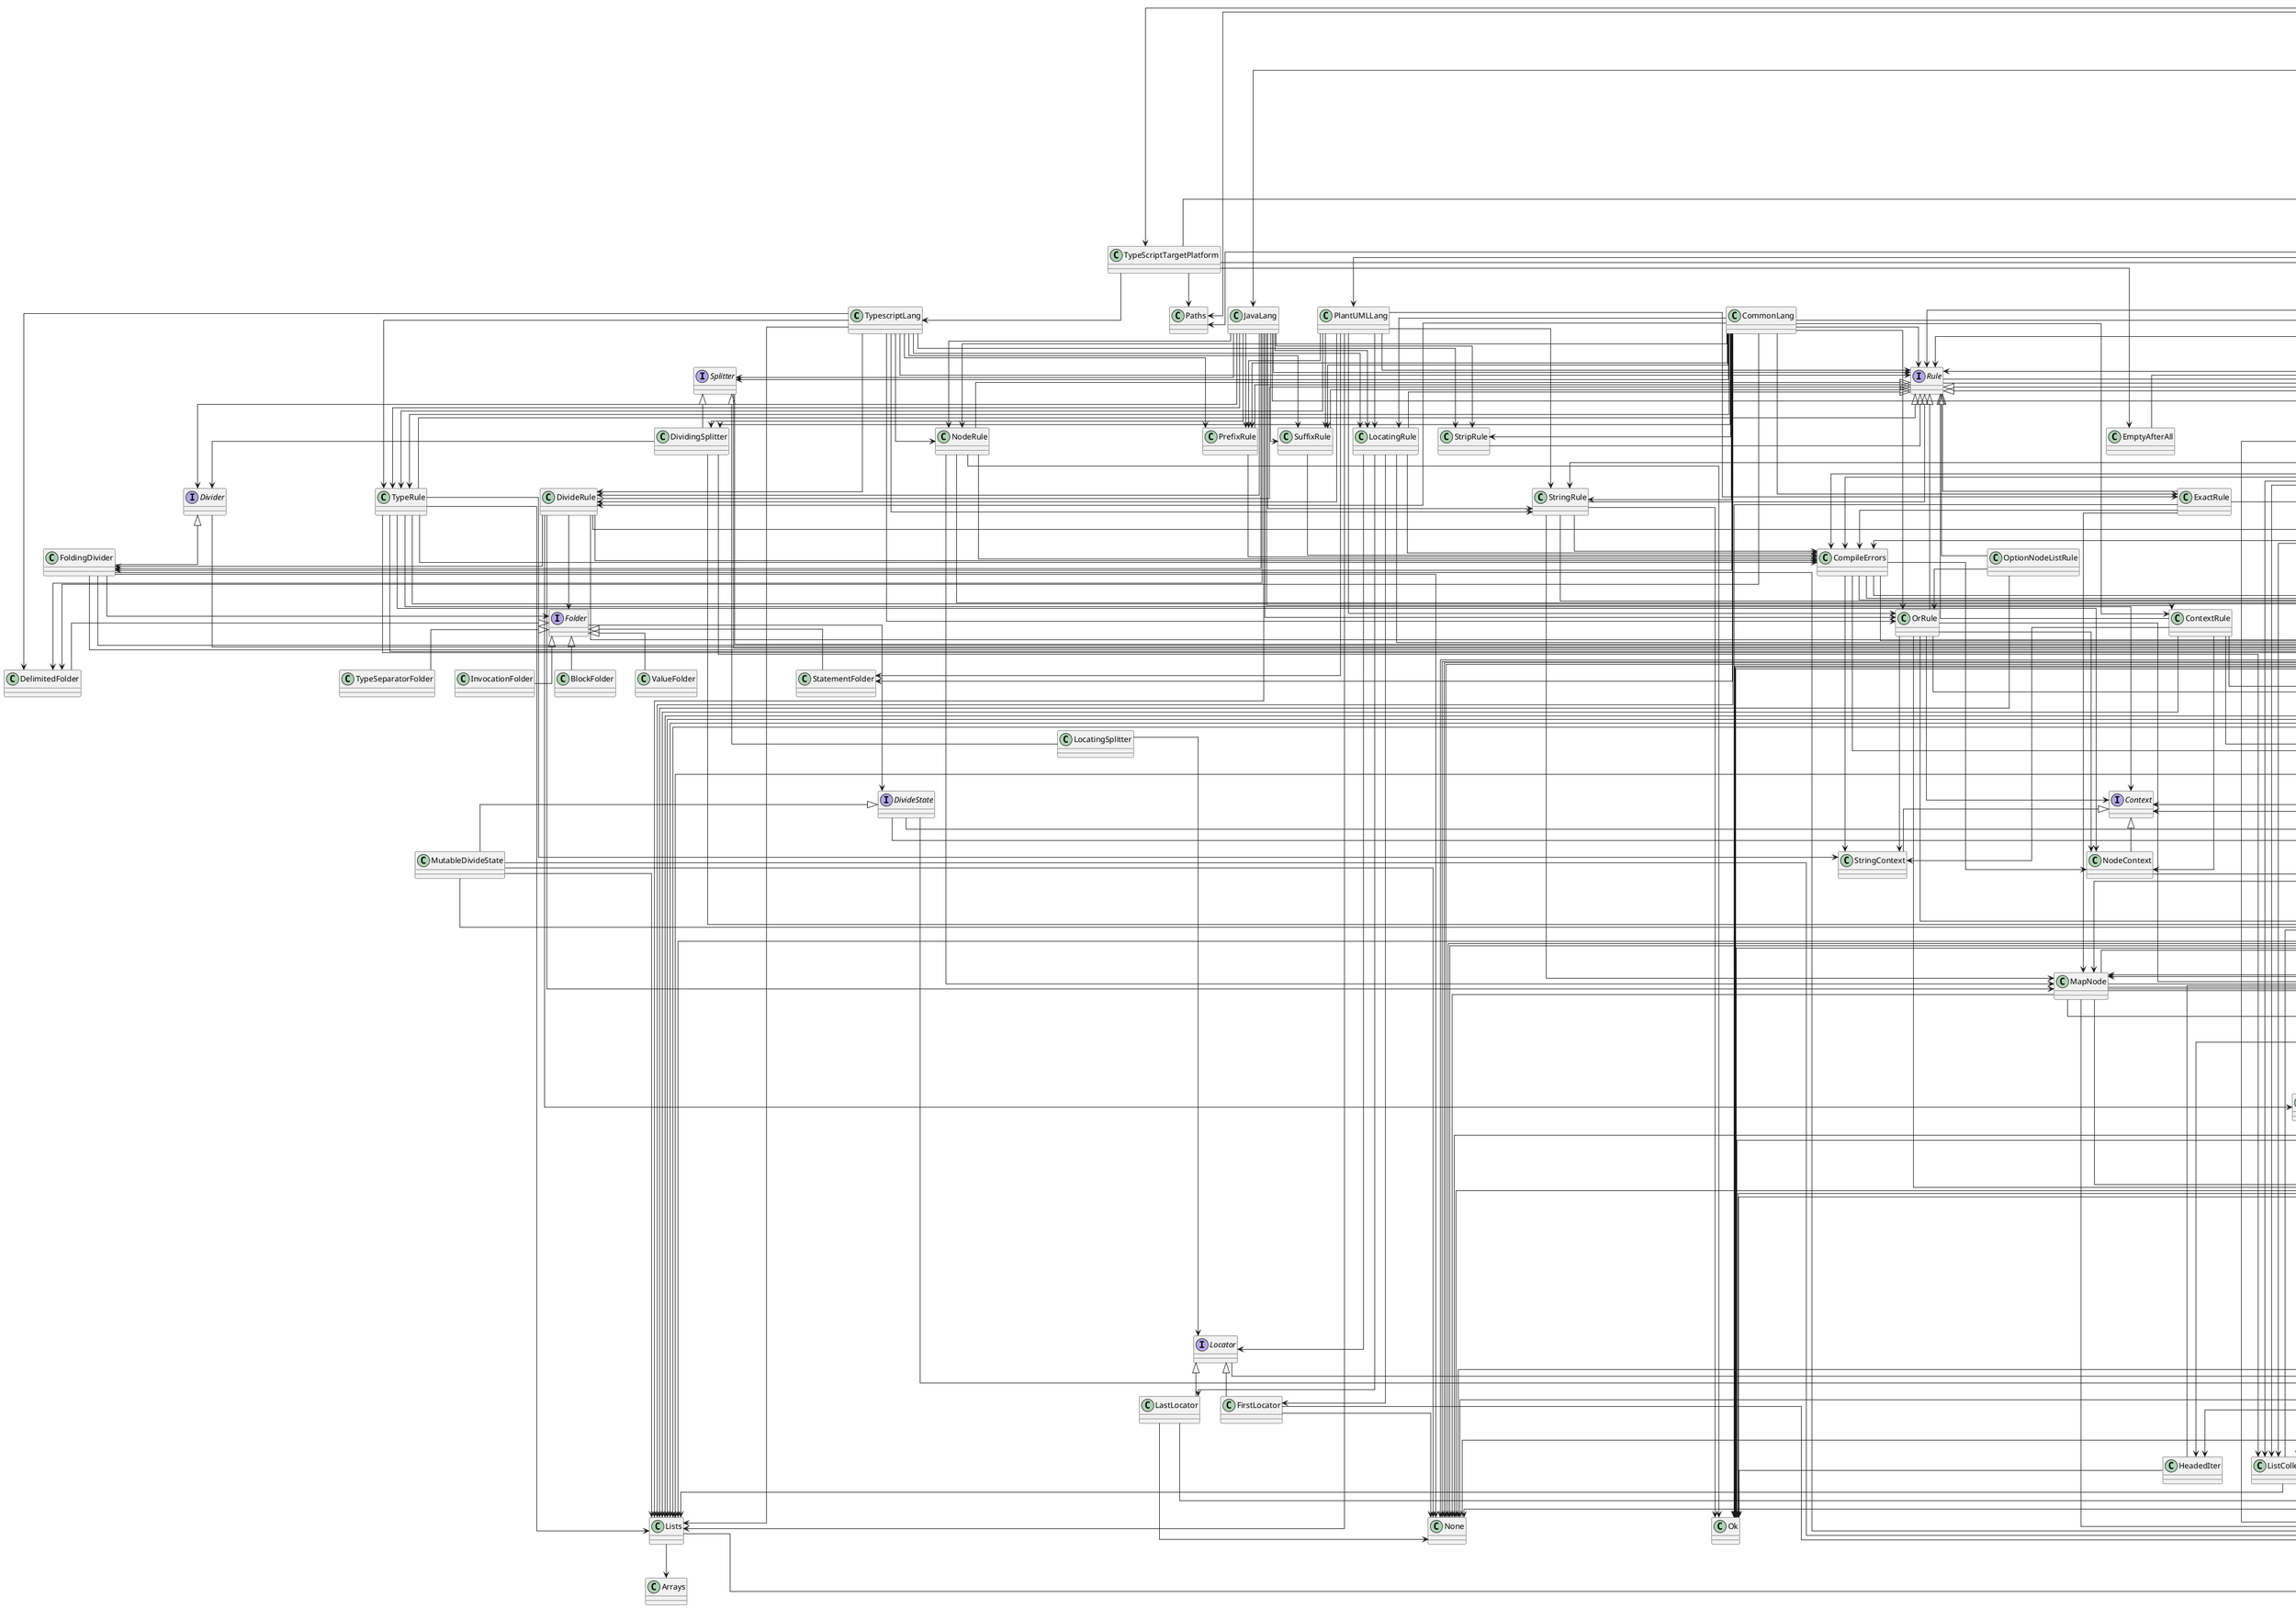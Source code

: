 @startuml
skinparam linetype ortho
class TypescriptLang

class TypeScriptTargetPlatform
TargetPlatform <|-- TypeScriptTargetPlatform

interface Targets

interface Unit

interface List

interface TargetPlatform

interface ParseUnit

class Joiner
Collector <|-- Joiner

class ListCollector
Collector <|-- ListCollector

class FlattenJava
Passer <|-- FlattenJava

class Maps

class Tuple2

class ApplicationError
Error <|-- ApplicationError

class StagedCompiler
Compiler <|-- StagedCompiler

interface LazyRule
Rule <|-- LazyRule

interface Compiler

class MapCollector
Collector <|-- MapCollector

class ImmutableCompileError
CompileError <|-- ImmutableCompileError

interface NodeList

interface Folder

class LastSelector
Selector <|-- LastSelector

class RuleGenerator
Generator <|-- RuleGenerator

interface Passer

class InlineCompileResult
CompileResult <|-- InlineCompileResult

class RuleLexer
Lexer <|-- RuleLexer

class CompileApplication
Application <|-- CompileApplication

class MapUnitSet
UnitSet <|-- MapUnitSet

class OrState

class InlinePassResult
ParseResult <|-- InlinePassResult

interface ParseState

interface Rule

class CompileResultCollector
Collector <|-- CompileResultCollector

interface Error

class PathTargets
Targets <|-- PathTargets

class Location

class SingleHead
Head <|-- SingleHead

interface Option

class StripRule
Rule <|-- StripRule

class CompileErrors

class Ok
Result <|-- Ok

interface Parser
Stage <|-- Parser

interface Lexer
Stage <|-- Lexer

class DivideRule
Rule <|-- DivideRule

interface IOResult

class LocatingRule
Rule <|-- LocatingRule

class SuffixRule
Rule <|-- SuffixRule

interface Result

interface AfterAll

class PlantUMLLang

interface ParseResult

class Main

class Console

class LastLocator
Locator <|-- LastLocator

class MutableDivideState
DivideState <|-- MutableDivideState

interface CompileError
Error <|-- CompileError

interface Locator

class TypeSeparatorFolder
Folder <|-- TypeSeparatorFolder

class UnitSetCollector
Collector <|-- UnitSetCollector

class SimpleUnit
Unit <|-- SimpleUnit

class ContextRule
Rule <|-- ContextRule

interface Selector

interface UnitSet

class RangeHead
Head <|-- RangeHead

interface Source

class ParseUnitImpl
ParseUnit <|-- ParseUnitImpl

class FlatMapHead
Head <|-- FlatMapHead

class FoldingDivider
Divider <|-- FoldingDivider

class Lists

class CommonLang

class InvocationFolder
Folder <|-- InvocationFolder

class JavaLang

interface Filter

class StringRule
Rule <|-- StringRule

class ThrowableError
Error <|-- ThrowableError

class None
Option <|-- None

class JVMList
List <|-- JVMList

class ResultCollector
Collector <|-- ResultCollector

interface Head

class StatementFolder
Folder <|-- StatementFolder

interface Generator
Stage <|-- Generator

class Max
Collector <|-- Max

class NodeContext
Context <|-- NodeContext

interface CompileResult

class DividingSplitter
Splitter <|-- DividingSplitter

class EmptyHead
Head <|-- EmptyHead

class NodeListCollector
Collector <|-- NodeListCollector

class NumberFilter
Filter <|-- NumberFilter

interface Stage

class CompileResults

class PathSources
Sources <|-- PathSources

interface Map

interface DivideState

class PlantUMLTargetPlatform
TargetPlatform <|-- PlantUMLTargetPlatform

class MutableLazyRule
LazyRule <|-- MutableLazyRule

class JVMMap
Map <|-- JVMMap

class PrefixRule
Rule <|-- PrefixRule

class EmptyAfterAll
AfterAll <|-- EmptyAfterAll

class FirstSelector
Selector <|-- FirstSelector

class ExactRule
Rule <|-- ExactRule

class PathSource
Source <|-- PathSource

class StringContext
Context <|-- StringContext

class TypeRule
Rule <|-- TypeRule

class SymbolFilter
Filter <|-- SymbolFilter

class InlineNodeList
NodeList <|-- InlineNodeList

class FirstLocator
Locator <|-- FirstLocator

interface Node

class OrRule
Rule <|-- OrRule

interface Iter

class NodeRule
Rule <|-- NodeRule

class Iters

class BlockFolder
Folder <|-- BlockFolder

class ApplicationBuilder

class DelimitedFolder
Folder <|-- DelimitedFolder

class TypeScriptAfterPasser
Passer <|-- TypeScriptAfterPasser

interface Collector

class Some
Option <|-- Some

class LocatingSplitter
Splitter <|-- LocatingSplitter

interface Context

class MergeDiagram
AfterAll <|-- MergeDiagram

interface Sources

interface Application

class ImmutableParseState
ParseState <|-- ImmutableParseState

interface Divider

class TreeParser
Parser <|-- TreeParser

class Err
Result <|-- Err

class OptionNodeListRule
Rule <|-- OptionNodeListRule

class PlantUMLAfterPasser
Passer <|-- PlantUMLAfterPasser

class ValueFolder
Folder <|-- ValueFolder

class SafeFiles

class HeadedIter
Iter <|-- HeadedIter

interface Splitter

class MapNode
Node <|-- MapNode

class FilterRule
Rule <|-- FilterRule

class InlineIOResult
IOResult <|-- InlineIOResult

Iters --> Option
Iters --> EmptyHead
Iters --> HeadedIter
Iters --> RangeHead
Iters --> SingleHead
RangeHead --> None
RangeHead --> Some
MergeDiagram --> Option
MergeDiagram --> Tuple2
MergeDiagram --> List
MergeDiagram --> Lists
MergeDiagram --> Map
MergeDiagram --> Maps
MergeDiagram --> Iters
MergeDiagram --> ListCollector
MergeDiagram --> InlineNodeList
MergeDiagram --> MapNode
MergeDiagram --> NodeList
MergeDiagram --> Location
MergeDiagram --> MapUnitSet
MergeDiagram --> SimpleUnit
MergeDiagram --> UnitSet
Node --> Option
Node --> Tuple2
Node --> Iter
ParseState --> Location
ParseUnitImpl --> InlineNodeList
FlatMapHead --> None
FlatMapHead --> Iter
FlatMapHead --> Function
JVMList --> None
JVMList --> Some
JVMList --> HeadedIter
JVMList --> RangeHead
JVMList --> ListCollector
JVMList --> ArrayList
MutableLazyRule --> None
MutableLazyRule --> Option
MutableLazyRule --> Some
MutableLazyRule --> CompileResult
MutableLazyRule --> CompileErrors
MutableLazyRule --> Node
OrState --> None
OrState --> Option
OrState --> Some
OrState --> List
OrState --> Lists
OrState --> Err
OrState --> Ok
OrState --> CompileResult
OrState --> CompileResults
OrState --> Context
OrState --> CompileError
OrState --> ImmutableCompileError
DivideRule --> CompileResultCollector
DivideRule --> CompileErrors
DivideRule --> MapNode
DivideRule --> NodeList
DivideRule --> NodeListCollector
DivideRule --> FoldingDivider
DivideRule --> Folder
Locator --> Option
ListCollector --> List
ListCollector --> Lists
Lists --> ArrayList
Lists --> Arrays
IOResult --> Result
IOResult --> IOException
IOResult --> Function
Stage --> CompileResult
Iter --> Option
Iter --> Collector
Iter --> Result
Iter --> BiFunction
Iter --> Function
Iter --> Predicate
Selector --> Option
Selector --> Tuple2
Selector --> List
PrefixRule --> CompileErrors
Head --> Option
NodeContext --> Node
NodeList --> Option
NodeList --> Iter
NodeList --> CompileResult
NodeList --> Function
SingleHead --> None
SingleHead --> Some
Sources --> IOResult
Sources --> UnitSet
Parser --> Node
Parser --> UnitSet
TreeParser --> Tuple2
TreeParser --> CompileResult
TreeParser --> CompileResultCollector
TreeParser --> CompileResults
TreeParser --> NodeList
TreeParser --> Location
TreeParser --> UnitSetCollector
TreeParser --> AfterAll
TreeParser --> ParseUnit
TreeParser --> ParseUnitImpl
TreeParser --> Passer
TreeParser --> Unit
InlineNodeList --> Some
InlineNodeList --> List
InlineNodeList --> Lists
InlineNodeList --> Joiner
InlineNodeList --> CompileResultCollector
UnitSet --> Iter
Rule --> CompileResult
Rule --> Node
RuleGenerator --> CompileResult
RuleGenerator --> CompileResultCollector
RuleGenerator --> Rule
RuleGenerator --> UnitSetCollector
RuleGenerator --> Unit
Map --> Tuple2
Map --> Iter
Map --> Function
Map --> Supplier
JVMMap --> JVMList
JVMMap --> ArrayList
Application --> Error
Application --> Option
Generator --> Node
Generator --> UnitSet
CompileResultCollector --> Ok
Max --> Optional
TypescriptLang --> Lists
TypescriptLang --> DivideRule
TypescriptLang --> LocatingRule
TypescriptLang --> NodeRule
TypescriptLang --> OrRule
TypescriptLang --> PrefixRule
TypescriptLang --> Rule
TypescriptLang --> StringRule
TypescriptLang --> StripRule
TypescriptLang --> SuffixRule
TypescriptLang --> TypeRule
TypescriptLang --> DelimitedFolder
MapNode --> None
MapNode --> Some
MapNode --> Map
MapNode --> Maps
MapNode --> Iters
MapNode --> Joiner
MapNode --> BiFunction
MapNode --> Function
Folder --> DivideState
FoldingDivider --> None
FoldingDivider --> Option
FoldingDivider --> Some
FoldingDivider --> Tuple2
FoldingDivider --> Folder
TargetPlatform --> Rule
TargetPlatform --> AfterAll
TargetPlatform --> Passer
TargetPlatform --> Path
MapCollector --> Tuple2
TypeScriptTargetPlatform --> TypeScriptAfterPasser
TypeScriptTargetPlatform --> TypescriptLang
TypeScriptTargetPlatform --> EmptyAfterAll
TypeScriptTargetPlatform --> Paths
EmptyHead --> None
CompileResults --> Ok
CompileResults --> Result
CompileResults --> CompileError
SafeFiles --> None
SafeFiles --> Option
SafeFiles --> Some
SafeFiles --> JVMList
SafeFiles --> Iter
SafeFiles --> Err
SafeFiles --> Ok
SafeFiles --> IOException
SafeFiles --> Files
SafeFiles --> Path
SafeFiles --> Collectors
SafeFiles --> Stream
Targets --> IOException
Targets --> Option
Targets --> UnitSet
StagedCompiler --> Node
StagedCompiler --> Generator
StagedCompiler --> Lexer
StagedCompiler --> Parser
MutableDivideState --> None
MutableDivideState --> Some
MutableDivideState --> List
MutableDivideState --> Lists
CompileApplication --> Some
CompileApplication --> Compiler
CompileApplication --> CompileError
CompileApplication --> ApplicationError
CompileApplication --> ThrowableError
CompileApplication --> Sources
CompileApplication --> Targets
CompileApplication --> UnitSet
CompileApplication --> IOException
ContextRule --> Lists
ContextRule --> NodeContext
ContextRule --> CompileError
ContextRule --> StringContext
ContextRule --> ImmutableCompileError
PlantUMLTargetPlatform --> PlantUMLAfterPasser
PlantUMLTargetPlatform --> MergeDiagram
PlantUMLTargetPlatform --> PlantUMLLang
PlantUMLTargetPlatform --> Paths
LocatingRule --> Tuple2
LocatingRule --> CompileErrors
LocatingRule --> FirstLocator
LocatingRule --> LastLocator
LocatingRule --> Locator
SuffixRule --> CompileErrors
JavaLang --> Lists
JavaLang --> ContextRule
JavaLang --> DivideRule
JavaLang --> FilterRule
JavaLang --> LocatingRule
JavaLang --> NodeRule
JavaLang --> OrRule
JavaLang --> PrefixRule
JavaLang --> Rule
JavaLang --> Splitter
JavaLang --> StringRule
JavaLang --> StripRule
JavaLang --> SuffixRule
JavaLang --> TypeRule
JavaLang --> Divider
JavaLang --> FoldingDivider
JavaLang --> DelimitedFolder
JavaLang --> DividingSplitter
PlantUMLLang --> Lists
PlantUMLLang --> DivideRule
PlantUMLLang --> ExactRule
PlantUMLLang --> LocatingRule
PlantUMLLang --> OrRule
PlantUMLLang --> PrefixRule
PlantUMLLang --> Rule
PlantUMLLang --> StringRule
PlantUMLLang --> SuffixRule
PlantUMLLang --> TypeRule
PlantUMLLang --> StatementFolder
CompileResult --> Tuple2
CompileResult --> Result
CompileResult --> CompileError
CompileResult --> BiFunction
CompileResult --> Function
CompileResult --> Supplier
FlattenJava --> Some
FlattenJava --> ListCollector
FlattenJava --> CompileResults
FlattenJava --> InlineNodeList
FlattenJava --> NodeList
FlattenJava --> InlinePassResult
FlattenJava --> ParseResult
FlattenJava --> ParseUnit
FlattenJava --> ParseUnitImpl
FilterRule --> CompileErrors
FilterRule --> Filter
FilterRule --> NumberFilter
FilterRule --> SymbolFilter
Unit --> CompileResult
Unit --> Location
Unit --> BiFunction
Unit --> Function
Passer --> Node
Passer --> ParseState
Result --> Tuple2
Result --> Function
Result --> Supplier
ApplicationBuilder --> Option
ApplicationBuilder --> Error
ApplicationBuilder --> Compiler
ApplicationBuilder --> StagedCompiler
ApplicationBuilder --> TargetPlatform
ApplicationBuilder --> Sources
ApplicationBuilder --> PathTargets
ApplicationBuilder --> Targets
ApplicationBuilder --> FlattenJava
ApplicationBuilder --> JavaLang
ApplicationBuilder --> AfterAll
ApplicationBuilder --> Passer
ApplicationBuilder --> Generator
ApplicationBuilder --> RuleGenerator
ApplicationBuilder --> Lexer
ApplicationBuilder --> RuleLexer
ApplicationBuilder --> Parser
ApplicationBuilder --> TreeParser
ApplicationBuilder --> Path
Maps --> HashMap
ParseUnit --> NodeList
ParseUnit --> ParseState
ParseUnit --> BiFunction
List --> Option
List --> Tuple2
List --> Iter
List --> BiFunction
ResultCollector --> Tuple2
ResultCollector --> Ok
ResultCollector --> Result
Compiler --> CompileResult
Compiler --> UnitSet
OrRule --> Iter
OrRule --> Context
OrRule --> NodeContext
OrRule --> StringContext
OrRule --> CompileError
OrRule --> List
OrRule --> Function
PathSource --> List
PathSource --> Lists
PathSource --> SafeFiles
PathSource --> Path
PathTargets --> Iters
PathTargets --> Location
PathTargets --> SafeFiles
PathTargets --> Unit
PathTargets --> Files
PathTargets --> Path
CompileErrors --> Err
CompileErrors --> CompileResult
CompileErrors --> CompileResults
CompileErrors --> NodeContext
CompileErrors --> StringContext
CompileErrors --> Node
CompileErrors --> ImmutableCompileError
DivideState --> Tuple2
DivideState --> Option
DivideState --> Iter
HeadedIter --> Ok
Lexer --> Node
Lexer --> UnitSet
Option --> Consumer
Option --> Function
Option --> Predicate
Option --> Supplier
StringRule --> Ok
StringRule --> CompileResults
StringRule --> CompileErrors
StringRule --> MapNode
InlinePassResult --> None
InlinePassResult --> Option
InlinePassResult --> Some
InlinePassResult --> Ok
InlinePassResult --> CompileResults
InlinePassResult --> ParseState
Source --> IOResult
Source --> Location
PathSources --> List
PathSources --> Iter
PathSources --> ListCollector
PathSources --> ResultCollector
PathSources --> Result
PathSources --> InlineIOResult
PathSources --> SafeFiles
PathSources --> SimpleUnit
PathSources --> Unit
PathSources --> IOException
PathSources --> Files
PathSources --> Path
MapUnitSet --> Tuple2
MapUnitSet --> Map
MapUnitSet --> Maps
MapUnitSet --> Location
ThrowableError --> PrintWriter
ThrowableError --> StringWriter
ExactRule --> Ok
ExactRule --> CompileResults
ExactRule --> CompileErrors
ExactRule --> MapNode
UnitSetCollector --> MapUnitSet
UnitSetCollector --> Unit
UnitSetCollector --> UnitSet
LocatingSplitter --> Locator
FirstLocator --> None
FirstLocator --> Some
AfterAll --> Node
Joiner --> None
Joiner --> Option
Joiner --> Some
LastLocator --> None
LastLocator --> Some
Splitter --> Option
Splitter --> Tuple2
ParseResult --> CompileResult
ParseResult --> Node
ParseResult --> Supplier
ImmutableCompileError --> List
ImmutableCompileError --> Lists
ImmutableCompileError --> Iter
ImmutableCompileError --> Joiner
ImmutableCompileError --> Max
ImmutableCompileError --> Context
FirstSelector --> Joiner
LastSelector --> Joiner
CommonLang --> Lists
CommonLang --> ContextRule
CommonLang --> DivideRule
CommonLang --> ExactRule
CommonLang --> FilterRule
CommonLang --> LocatingRule
CommonLang --> NodeRule
CommonLang --> OrRule
CommonLang --> PrefixRule
CommonLang --> Rule
CommonLang --> Splitter
CommonLang --> StringRule
CommonLang --> StripRule
CommonLang --> SuffixRule
CommonLang --> TypeRule
CommonLang --> FoldingDivider
CommonLang --> DelimitedFolder
CommonLang --> StatementFolder
CommonLang --> DividingSplitter
TypeScriptAfterPasser --> None
TypeScriptAfterPasser --> Option
TypeScriptAfterPasser --> Some
TypeScriptAfterPasser --> Lists
TypeScriptAfterPasser --> CompileResult
TypeScriptAfterPasser --> CompileResults
TypeScriptAfterPasser --> InlineNodeList
TypeScriptAfterPasser --> MapNode
TypeScriptAfterPasser --> NodeList
TypeScriptAfterPasser --> NodeListCollector
TypeScriptAfterPasser --> InlinePassResult
TypeScriptAfterPasser --> ParseResult
TypeScriptAfterPasser --> ParseUnit
TypeScriptAfterPasser --> ParseUnitImpl
NodeRule --> Ok
NodeRule --> CompileResults
NodeRule --> CompileErrors
NodeRule --> MapNode
DividingSplitter --> List
DividingSplitter --> ListCollector
DividingSplitter --> Divider
Main --> Console
Main --> Option
Main --> Iters
Main --> ApplicationBuilder
Main --> Error
Main --> PlantUMLTargetPlatform
Main --> TargetPlatform
Main --> TypeScriptTargetPlatform
Main --> PathSources
Main --> Sources
Main --> Paths
Divider --> Iter
OptionNodeListRule --> Lists
OptionNodeListRule --> OrRule
RuleLexer --> ResultCollector
RuleLexer --> CompileResult
RuleLexer --> CompileResults
RuleLexer --> Rule
RuleLexer --> UnitSetCollector
RuleLexer --> Unit
Location --> List
Location --> Joiner
TypeRule --> Lists
TypeRule --> CompileResults
TypeRule --> Context
TypeRule --> NodeContext
TypeRule --> StringContext
TypeRule --> CompileError
TypeRule --> CompileErrors
TypeRule --> ImmutableCompileError
PlantUMLAfterPasser --> Some
PlantUMLAfterPasser --> List
PlantUMLAfterPasser --> ListCollector
PlantUMLAfterPasser --> CompileResult
PlantUMLAfterPasser --> CompileResultCollector
PlantUMLAfterPasser --> CompileResults
PlantUMLAfterPasser --> CompileErrors
PlantUMLAfterPasser --> InlineNodeList
PlantUMLAfterPasser --> MapNode
PlantUMLAfterPasser --> NodeList
PlantUMLAfterPasser --> NodeListCollector
PlantUMLAfterPasser --> StringRule
PlantUMLAfterPasser --> InlinePassResult
PlantUMLAfterPasser --> ParseResult
PlantUMLAfterPasser --> ParseUnit
PlantUMLAfterPasser --> ParseUnitImpl
@enduml
